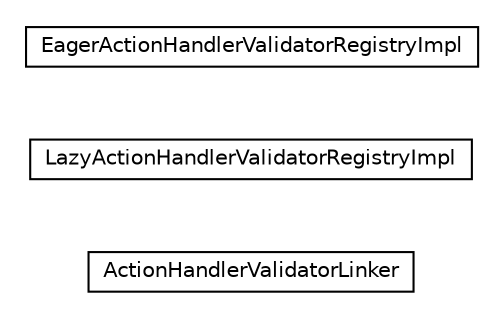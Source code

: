 #!/usr/local/bin/dot
#
# Class diagram 
# Generated by UMLGraph version R5_6-24-gf6e263 (http://www.umlgraph.org/)
#

digraph G {
	edge [fontname="Helvetica",fontsize=10,labelfontname="Helvetica",labelfontsize=10];
	node [fontname="Helvetica",fontsize=10,shape=plaintext];
	nodesep=0.25;
	ranksep=0.5;
	rankdir=LR;
	// com.gwtplatform.dispatch.server.spring.actionhandlervalidator.ActionHandlerValidatorLinker
	c22674 [label=<<table title="com.gwtplatform.dispatch.server.spring.actionhandlervalidator.ActionHandlerValidatorLinker" border="0" cellborder="1" cellspacing="0" cellpadding="2" port="p" href="./ActionHandlerValidatorLinker.html">
		<tr><td><table border="0" cellspacing="0" cellpadding="1">
<tr><td align="center" balign="center"> ActionHandlerValidatorLinker </td></tr>
		</table></td></tr>
		</table>>, URL="./ActionHandlerValidatorLinker.html", fontname="Helvetica", fontcolor="black", fontsize=10.0];
	// com.gwtplatform.dispatch.server.spring.actionhandlervalidator.LazyActionHandlerValidatorRegistryImpl
	c22675 [label=<<table title="com.gwtplatform.dispatch.server.spring.actionhandlervalidator.LazyActionHandlerValidatorRegistryImpl" border="0" cellborder="1" cellspacing="0" cellpadding="2" port="p" href="./LazyActionHandlerValidatorRegistryImpl.html">
		<tr><td><table border="0" cellspacing="0" cellpadding="1">
<tr><td align="center" balign="center"> LazyActionHandlerValidatorRegistryImpl </td></tr>
		</table></td></tr>
		</table>>, URL="./LazyActionHandlerValidatorRegistryImpl.html", fontname="Helvetica", fontcolor="black", fontsize=10.0];
	// com.gwtplatform.dispatch.server.spring.actionhandlervalidator.EagerActionHandlerValidatorRegistryImpl
	c22676 [label=<<table title="com.gwtplatform.dispatch.server.spring.actionhandlervalidator.EagerActionHandlerValidatorRegistryImpl" border="0" cellborder="1" cellspacing="0" cellpadding="2" port="p" href="./EagerActionHandlerValidatorRegistryImpl.html">
		<tr><td><table border="0" cellspacing="0" cellpadding="1">
<tr><td align="center" balign="center"> EagerActionHandlerValidatorRegistryImpl </td></tr>
		</table></td></tr>
		</table>>, URL="./EagerActionHandlerValidatorRegistryImpl.html", fontname="Helvetica", fontcolor="black", fontsize=10.0];
}

